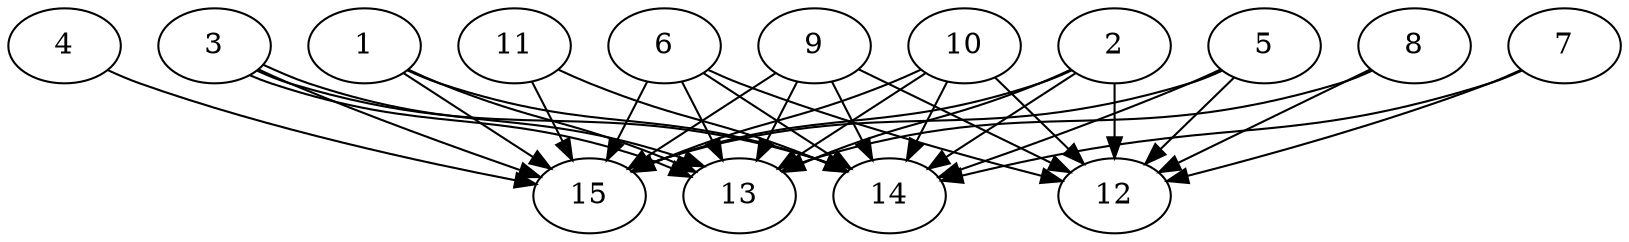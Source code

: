 // DAG automatically generated by daggen at Thu Oct  3 13:59:27 2019
// ./daggen --dot -n 15 --ccr 0.4 --fat 0.9 --regular 0.9 --density 0.9 --mindata 5242880 --maxdata 52428800 
digraph G {
  1 [size="109463040", alpha="0.13", expect_size="43785216"] 
  1 -> 13 [size ="43785216"]
  1 -> 14 [size ="43785216"]
  1 -> 15 [size ="43785216"]
  2 [size="29954560", alpha="0.18", expect_size="11981824"] 
  2 -> 12 [size ="11981824"]
  2 -> 13 [size ="11981824"]
  2 -> 14 [size ="11981824"]
  2 -> 15 [size ="11981824"]
  3 [size="71608320", alpha="0.15", expect_size="28643328"] 
  3 -> 13 [size ="28643328"]
  3 -> 13 [size ="28643328"]
  3 -> 14 [size ="28643328"]
  3 -> 15 [size ="28643328"]
  4 [size="125882880", alpha="0.14", expect_size="50353152"] 
  4 -> 15 [size ="50353152"]
  5 [size="33630720", alpha="0.06", expect_size="13452288"] 
  5 -> 12 [size ="13452288"]
  5 -> 14 [size ="13452288"]
  5 -> 15 [size ="13452288"]
  6 [size="128115200", alpha="0.05", expect_size="51246080"] 
  6 -> 12 [size ="51246080"]
  6 -> 13 [size ="51246080"]
  6 -> 14 [size ="51246080"]
  6 -> 15 [size ="51246080"]
  7 [size="104824320", alpha="0.18", expect_size="41929728"] 
  7 -> 12 [size ="41929728"]
  7 -> 14 [size ="41929728"]
  8 [size="39974400", alpha="0.14", expect_size="15989760"] 
  8 -> 12 [size ="15989760"]
  8 -> 13 [size ="15989760"]
  9 [size="80524800", alpha="0.05", expect_size="32209920"] 
  9 -> 12 [size ="32209920"]
  9 -> 13 [size ="32209920"]
  9 -> 14 [size ="32209920"]
  9 -> 15 [size ="32209920"]
  10 [size="32760320", alpha="0.03", expect_size="13104128"] 
  10 -> 12 [size ="13104128"]
  10 -> 13 [size ="13104128"]
  10 -> 14 [size ="13104128"]
  10 -> 15 [size ="13104128"]
  11 [size="130309120", alpha="0.11", expect_size="52123648"] 
  11 -> 14 [size ="52123648"]
  11 -> 15 [size ="52123648"]
  12 [size="88148480", alpha="0.01", expect_size="35259392"] 
  13 [size="76001280", alpha="0.08", expect_size="30400512"] 
  14 [size="44697600", alpha="0.14", expect_size="17879040"] 
  15 [size="125939200", alpha="0.16", expect_size="50375680"] 
}
